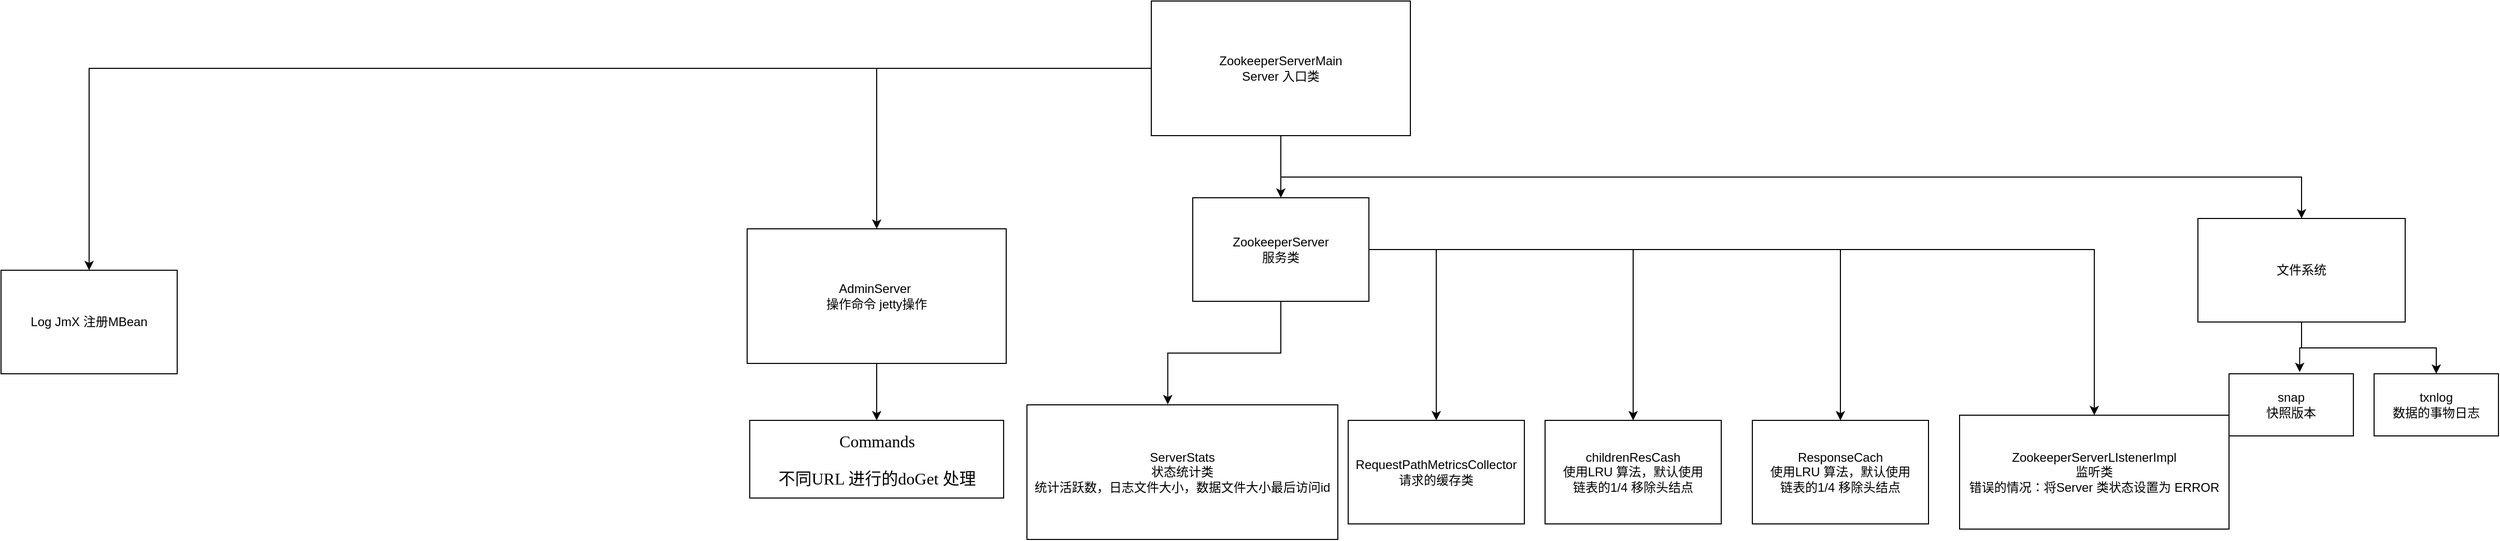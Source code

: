<mxfile version="13.5.5" type="github">
  <diagram id="P4oiMs18zLNOx8z-5_zC" name="第 1 页">
    <mxGraphModel dx="5331" dy="1199" grid="1" gridSize="10" guides="1" tooltips="1" connect="1" arrows="1" fold="1" page="1" pageScale="1" pageWidth="3300" pageHeight="4681" math="0" shadow="0">
      <root>
        <mxCell id="0" />
        <mxCell id="1" parent="0" />
        <mxCell id="2ZB8JP_byCB2bst-7dcp-11" style="edgeStyle=orthogonalEdgeStyle;rounded=0;orthogonalLoop=1;jettySize=auto;html=1;entryX=0.5;entryY=0;entryDx=0;entryDy=0;" edge="1" parent="1" source="2ZB8JP_byCB2bst-7dcp-1" target="2ZB8JP_byCB2bst-7dcp-3">
          <mxGeometry relative="1" as="geometry" />
        </mxCell>
        <mxCell id="2ZB8JP_byCB2bst-7dcp-12" style="edgeStyle=orthogonalEdgeStyle;rounded=0;orthogonalLoop=1;jettySize=auto;html=1;entryX=0.5;entryY=0;entryDx=0;entryDy=0;" edge="1" parent="1" source="2ZB8JP_byCB2bst-7dcp-1" target="2ZB8JP_byCB2bst-7dcp-5">
          <mxGeometry relative="1" as="geometry">
            <Array as="points">
              <mxPoint x="495" y="170" />
              <mxPoint x="1480" y="170" />
            </Array>
          </mxGeometry>
        </mxCell>
        <mxCell id="2ZB8JP_byCB2bst-7dcp-15" style="edgeStyle=orthogonalEdgeStyle;rounded=0;orthogonalLoop=1;jettySize=auto;html=1;entryX=0.5;entryY=0;entryDx=0;entryDy=0;" edge="1" parent="1" source="2ZB8JP_byCB2bst-7dcp-1" target="2ZB8JP_byCB2bst-7dcp-9">
          <mxGeometry relative="1" as="geometry" />
        </mxCell>
        <mxCell id="2ZB8JP_byCB2bst-7dcp-29" style="edgeStyle=orthogonalEdgeStyle;rounded=0;orthogonalLoop=1;jettySize=auto;html=1;" edge="1" parent="1" source="2ZB8JP_byCB2bst-7dcp-1" target="2ZB8JP_byCB2bst-7dcp-28">
          <mxGeometry relative="1" as="geometry" />
        </mxCell>
        <mxCell id="2ZB8JP_byCB2bst-7dcp-1" value="ZookeeperServerMain&lt;br&gt;Server 入口类" style="rounded=0;whiteSpace=wrap;html=1;" vertex="1" parent="1">
          <mxGeometry x="370" width="250" height="130" as="geometry" />
        </mxCell>
        <mxCell id="2ZB8JP_byCB2bst-7dcp-3" value="Log JmX 注册MBean" style="rounded=0;whiteSpace=wrap;html=1;" vertex="1" parent="1">
          <mxGeometry x="-740" y="260" width="170" height="100" as="geometry" />
        </mxCell>
        <mxCell id="2ZB8JP_byCB2bst-7dcp-13" style="edgeStyle=orthogonalEdgeStyle;rounded=0;orthogonalLoop=1;jettySize=auto;html=1;entryX=0.568;entryY=-0.028;entryDx=0;entryDy=0;entryPerimeter=0;" edge="1" parent="1" source="2ZB8JP_byCB2bst-7dcp-5" target="2ZB8JP_byCB2bst-7dcp-6">
          <mxGeometry relative="1" as="geometry" />
        </mxCell>
        <mxCell id="2ZB8JP_byCB2bst-7dcp-14" style="edgeStyle=orthogonalEdgeStyle;rounded=0;orthogonalLoop=1;jettySize=auto;html=1;" edge="1" parent="1" source="2ZB8JP_byCB2bst-7dcp-5" target="2ZB8JP_byCB2bst-7dcp-7">
          <mxGeometry relative="1" as="geometry" />
        </mxCell>
        <mxCell id="2ZB8JP_byCB2bst-7dcp-5" value="文件系统&lt;br&gt;" style="rounded=0;whiteSpace=wrap;html=1;" vertex="1" parent="1">
          <mxGeometry x="1380" y="210" width="200" height="100" as="geometry" />
        </mxCell>
        <mxCell id="2ZB8JP_byCB2bst-7dcp-6" value="snap&lt;br&gt;快照版本" style="rounded=0;whiteSpace=wrap;html=1;" vertex="1" parent="1">
          <mxGeometry x="1410" y="360" width="120" height="60" as="geometry" />
        </mxCell>
        <mxCell id="2ZB8JP_byCB2bst-7dcp-7" value="txnlog&lt;br&gt;数据的事物日志" style="rounded=0;whiteSpace=wrap;html=1;" vertex="1" parent="1">
          <mxGeometry x="1550" y="360" width="120" height="60" as="geometry" />
        </mxCell>
        <mxCell id="2ZB8JP_byCB2bst-7dcp-8" value="ServerStats&lt;br&gt;状态统计类&lt;br&gt;统计活跃数，日志文件大小，数据文件大小最后访问id" style="rounded=0;whiteSpace=wrap;html=1;" vertex="1" parent="1">
          <mxGeometry x="250" y="390" width="300" height="130" as="geometry" />
        </mxCell>
        <mxCell id="2ZB8JP_byCB2bst-7dcp-17" style="edgeStyle=orthogonalEdgeStyle;rounded=0;orthogonalLoop=1;jettySize=auto;html=1;" edge="1" parent="1" source="2ZB8JP_byCB2bst-7dcp-9" target="2ZB8JP_byCB2bst-7dcp-16">
          <mxGeometry relative="1" as="geometry" />
        </mxCell>
        <mxCell id="2ZB8JP_byCB2bst-7dcp-21" style="edgeStyle=orthogonalEdgeStyle;rounded=0;orthogonalLoop=1;jettySize=auto;html=1;" edge="1" parent="1" source="2ZB8JP_byCB2bst-7dcp-9" target="2ZB8JP_byCB2bst-7dcp-20">
          <mxGeometry relative="1" as="geometry" />
        </mxCell>
        <mxCell id="2ZB8JP_byCB2bst-7dcp-22" style="edgeStyle=orthogonalEdgeStyle;rounded=0;orthogonalLoop=1;jettySize=auto;html=1;entryX=0.453;entryY=-0.004;entryDx=0;entryDy=0;entryPerimeter=0;" edge="1" parent="1" source="2ZB8JP_byCB2bst-7dcp-9" target="2ZB8JP_byCB2bst-7dcp-8">
          <mxGeometry relative="1" as="geometry" />
        </mxCell>
        <mxCell id="2ZB8JP_byCB2bst-7dcp-25" style="edgeStyle=orthogonalEdgeStyle;rounded=0;orthogonalLoop=1;jettySize=auto;html=1;" edge="1" parent="1" source="2ZB8JP_byCB2bst-7dcp-9" target="2ZB8JP_byCB2bst-7dcp-24">
          <mxGeometry relative="1" as="geometry">
            <Array as="points">
              <mxPoint x="645" y="240" />
            </Array>
          </mxGeometry>
        </mxCell>
        <mxCell id="2ZB8JP_byCB2bst-7dcp-26" style="edgeStyle=orthogonalEdgeStyle;rounded=0;orthogonalLoop=1;jettySize=auto;html=1;" edge="1" parent="1" source="2ZB8JP_byCB2bst-7dcp-9" target="2ZB8JP_byCB2bst-7dcp-23">
          <mxGeometry relative="1" as="geometry" />
        </mxCell>
        <mxCell id="2ZB8JP_byCB2bst-7dcp-9" value="ZookeeperServer&lt;br&gt;服务类" style="rounded=0;whiteSpace=wrap;html=1;" vertex="1" parent="1">
          <mxGeometry x="410" y="190" width="170" height="100" as="geometry" />
        </mxCell>
        <mxCell id="2ZB8JP_byCB2bst-7dcp-16" value="ZookeeperServerLIstenerImpl&lt;br&gt;监听类&lt;br&gt;错误的情况：将Server 类状态设置为 ERROR" style="rounded=0;whiteSpace=wrap;html=1;" vertex="1" parent="1">
          <mxGeometry x="1150" y="400" width="260" height="110" as="geometry" />
        </mxCell>
        <mxCell id="2ZB8JP_byCB2bst-7dcp-20" value="ResponseCach&lt;br&gt;使用LRU 算法，默认使用&lt;br&gt;链表的1/4 移除头结点" style="rounded=0;whiteSpace=wrap;html=1;" vertex="1" parent="1">
          <mxGeometry x="950" y="405" width="170" height="100" as="geometry" />
        </mxCell>
        <mxCell id="2ZB8JP_byCB2bst-7dcp-23" value="childrenResCash&lt;br&gt;使用LRU 算法，默认使用&lt;br&gt;链表的1/4 移除头结点" style="rounded=0;whiteSpace=wrap;html=1;" vertex="1" parent="1">
          <mxGeometry x="750" y="405" width="170" height="100" as="geometry" />
        </mxCell>
        <mxCell id="2ZB8JP_byCB2bst-7dcp-24" value="RequestPathMetricsCollector&lt;br&gt;请求的缓存类" style="rounded=0;whiteSpace=wrap;html=1;" vertex="1" parent="1">
          <mxGeometry x="560" y="405" width="170" height="100" as="geometry" />
        </mxCell>
        <mxCell id="2ZB8JP_byCB2bst-7dcp-31" value="" style="edgeStyle=orthogonalEdgeStyle;rounded=0;orthogonalLoop=1;jettySize=auto;html=1;" edge="1" parent="1" source="2ZB8JP_byCB2bst-7dcp-28" target="2ZB8JP_byCB2bst-7dcp-30">
          <mxGeometry relative="1" as="geometry" />
        </mxCell>
        <mxCell id="2ZB8JP_byCB2bst-7dcp-28" value="AdminServer&amp;nbsp;&lt;br&gt;操作命令 jetty操作&lt;br&gt;" style="rounded=0;whiteSpace=wrap;html=1;" vertex="1" parent="1">
          <mxGeometry x="-20" y="220" width="250" height="130" as="geometry" />
        </mxCell>
        <mxCell id="2ZB8JP_byCB2bst-7dcp-30" value="&lt;pre style=&quot;background-color: rgb(255 , 255 , 255) ; font-family: &amp;#34;consolas&amp;#34; ; font-size: 12pt&quot;&gt;Commands&lt;/pre&gt;&lt;pre style=&quot;background-color: rgb(255 , 255 , 255) ; font-family: &amp;#34;consolas&amp;#34; ; font-size: 12pt&quot;&gt;不同URL 进行的doGet 处理&lt;/pre&gt;" style="whiteSpace=wrap;html=1;rounded=0;" vertex="1" parent="1">
          <mxGeometry x="-17.5" y="405" width="245" height="75" as="geometry" />
        </mxCell>
      </root>
    </mxGraphModel>
  </diagram>
</mxfile>
